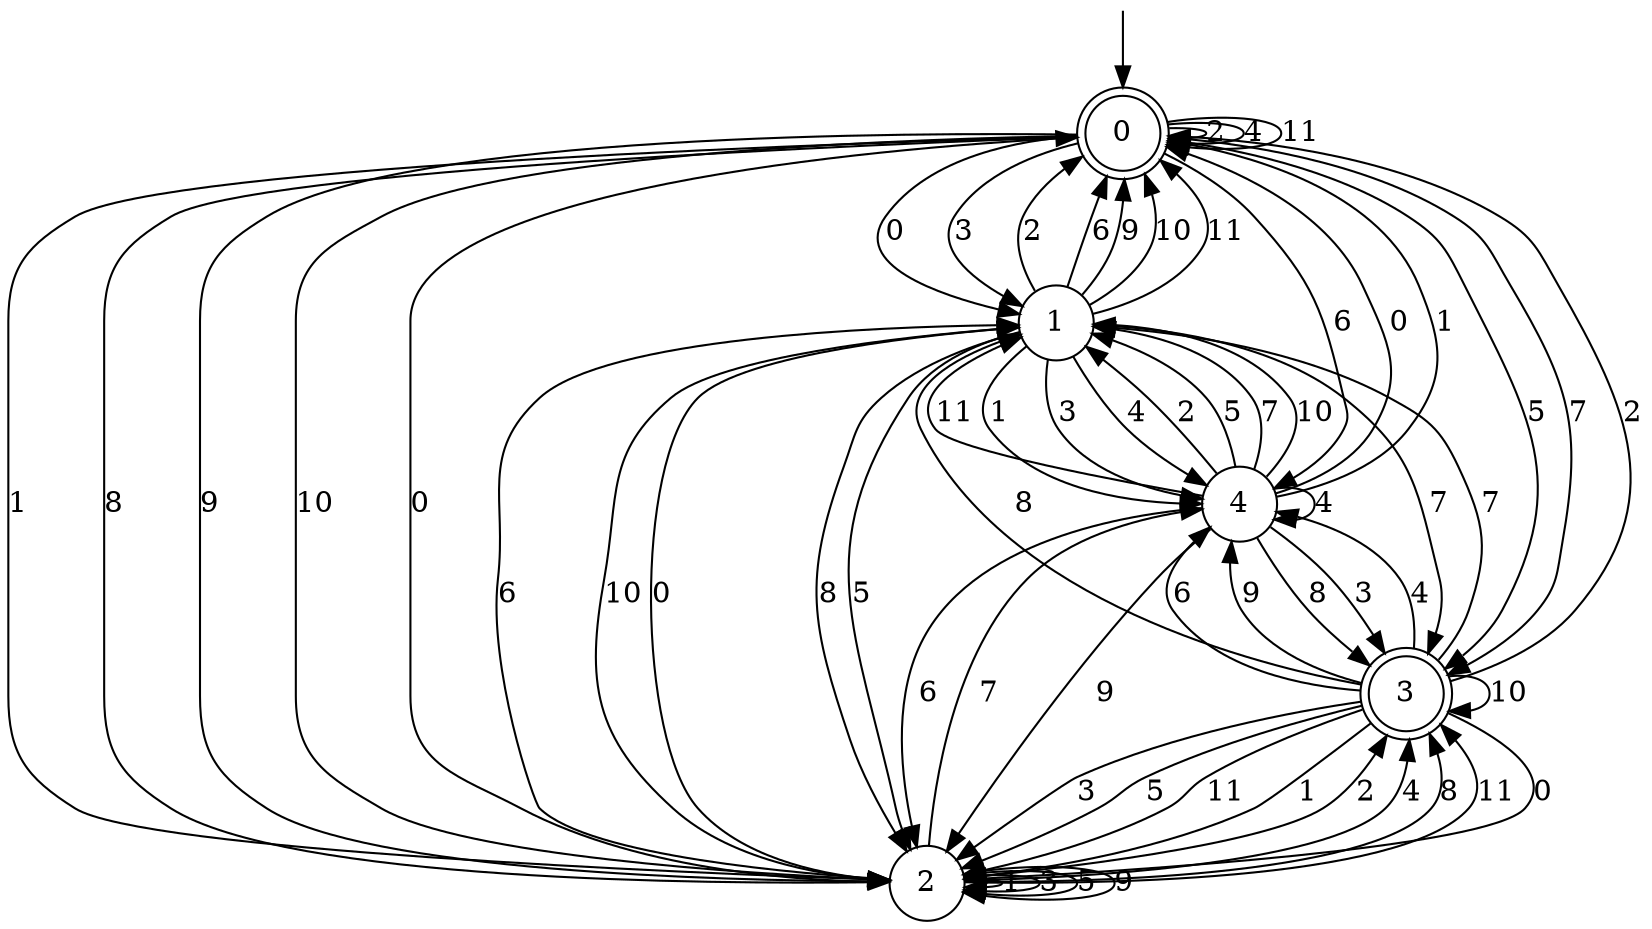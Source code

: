 digraph g {

	s0 [shape="doublecircle" label="0"];
	s1 [shape="circle" label="1"];
	s2 [shape="circle" label="2"];
	s3 [shape="doublecircle" label="3"];
	s4 [shape="circle" label="4"];
	s0 -> s1 [label="0"];
	s0 -> s2 [label="1"];
	s0 -> s0 [label="2"];
	s0 -> s1 [label="3"];
	s0 -> s0 [label="4"];
	s0 -> s3 [label="5"];
	s0 -> s4 [label="6"];
	s0 -> s3 [label="7"];
	s0 -> s2 [label="8"];
	s0 -> s2 [label="9"];
	s0 -> s2 [label="10"];
	s0 -> s0 [label="11"];
	s1 -> s2 [label="0"];
	s1 -> s4 [label="1"];
	s1 -> s0 [label="2"];
	s1 -> s4 [label="3"];
	s1 -> s4 [label="4"];
	s1 -> s2 [label="5"];
	s1 -> s0 [label="6"];
	s1 -> s3 [label="7"];
	s1 -> s2 [label="8"];
	s1 -> s0 [label="9"];
	s1 -> s0 [label="10"];
	s1 -> s0 [label="11"];
	s2 -> s0 [label="0"];
	s2 -> s2 [label="1"];
	s2 -> s3 [label="2"];
	s2 -> s2 [label="3"];
	s2 -> s3 [label="4"];
	s2 -> s2 [label="5"];
	s2 -> s1 [label="6"];
	s2 -> s4 [label="7"];
	s2 -> s3 [label="8"];
	s2 -> s2 [label="9"];
	s2 -> s1 [label="10"];
	s2 -> s3 [label="11"];
	s3 -> s2 [label="0"];
	s3 -> s2 [label="1"];
	s3 -> s0 [label="2"];
	s3 -> s2 [label="3"];
	s3 -> s4 [label="4"];
	s3 -> s2 [label="5"];
	s3 -> s4 [label="6"];
	s3 -> s1 [label="7"];
	s3 -> s1 [label="8"];
	s3 -> s4 [label="9"];
	s3 -> s3 [label="10"];
	s3 -> s2 [label="11"];
	s4 -> s0 [label="0"];
	s4 -> s0 [label="1"];
	s4 -> s1 [label="2"];
	s4 -> s3 [label="3"];
	s4 -> s4 [label="4"];
	s4 -> s1 [label="5"];
	s4 -> s2 [label="6"];
	s4 -> s1 [label="7"];
	s4 -> s3 [label="8"];
	s4 -> s2 [label="9"];
	s4 -> s1 [label="10"];
	s4 -> s1 [label="11"];

__start0 [label="" shape="none" width="0" height="0"];
__start0 -> s0;

}
